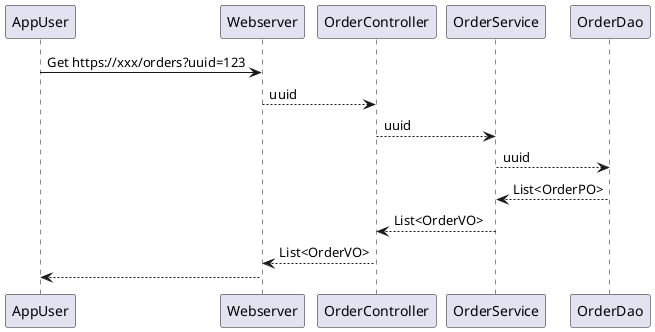 @startuml
AppUser -> Webserver: Get https://xxx/orders?uuid=123
Webserver --> OrderController: uuid
OrderController --> OrderService: uuid
OrderService --> OrderDao: uuid
OrderDao --> OrderService: List<OrderPO>
OrderService --> OrderController: List<OrderVO>
OrderController --> Webserver: List<OrderVO>
AppUser <-- Webserver
@enduml